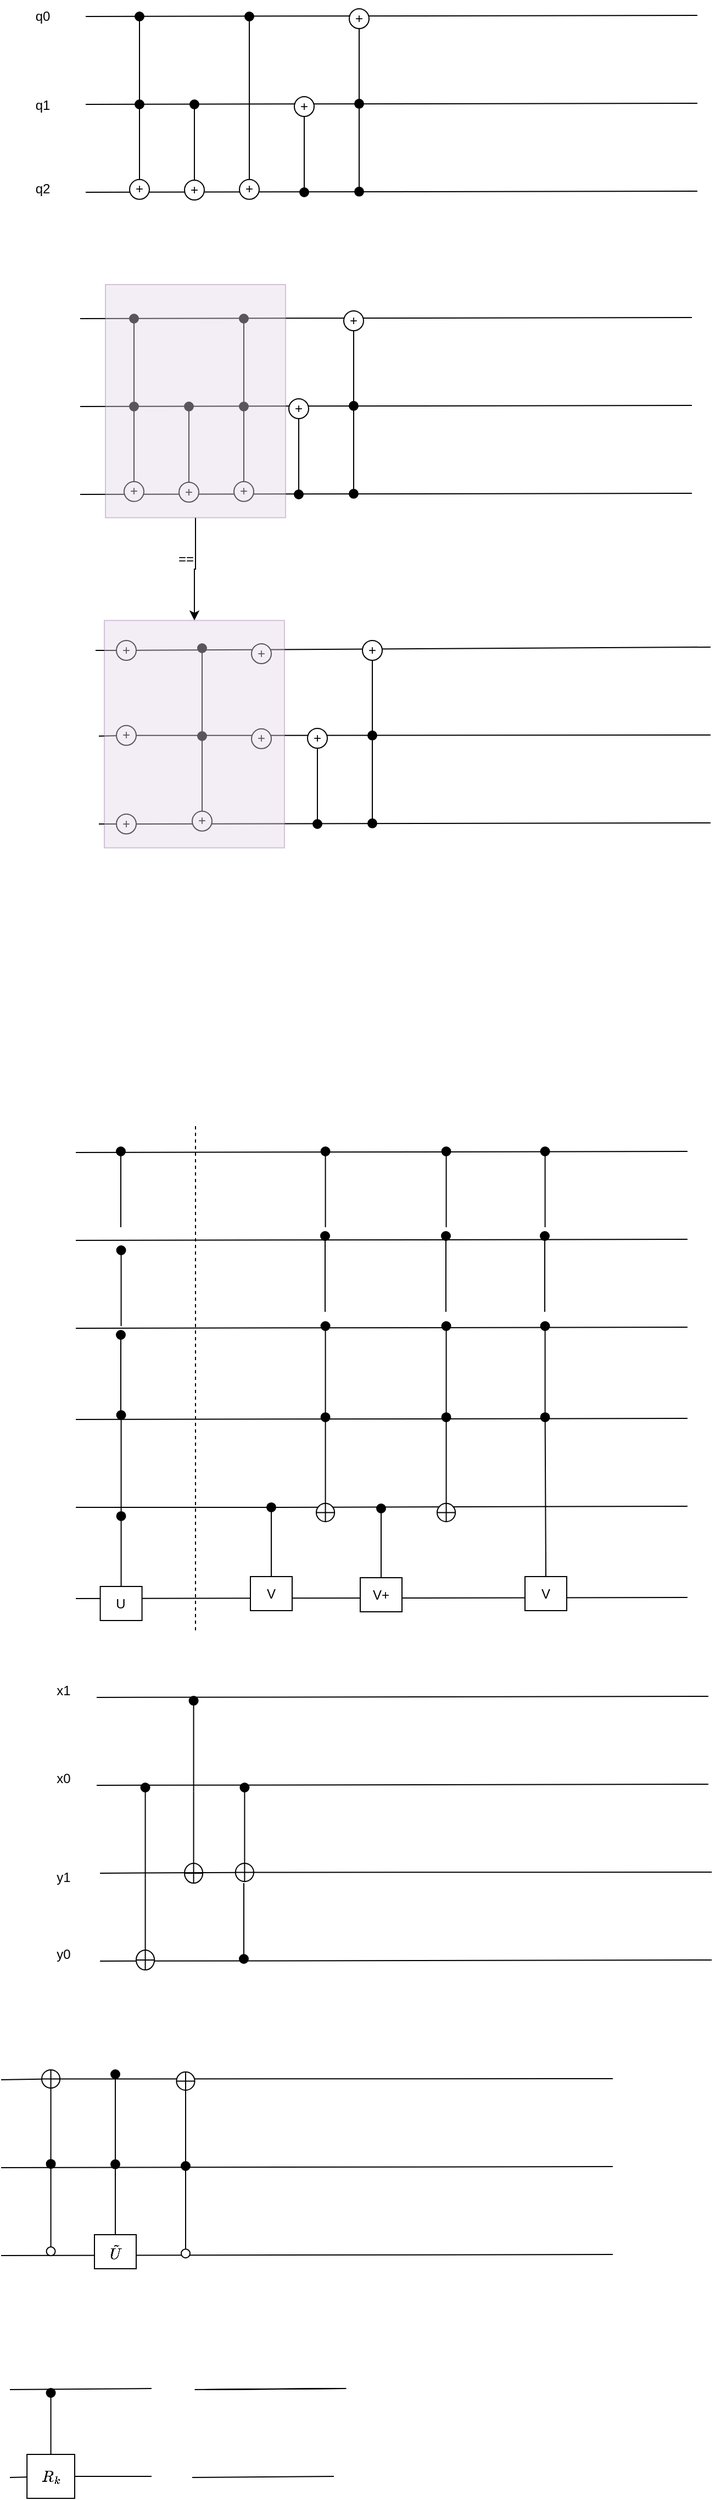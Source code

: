 <mxfile version="17.4.2" type="device"><diagram id="6FqtUKlL6g2Vhjp1yByD" name="第 1 页"><mxGraphModel dx="576" dy="385" grid="1" gridSize="10" guides="1" tooltips="1" connect="1" arrows="1" fold="1" page="1" pageScale="1" pageWidth="827" pageHeight="1169" math="1" shadow="0"><root><mxCell id="0"/><mxCell id="1" parent="0"/><mxCell id="pnsDn5-o9GuqSWikeTNd-413" value="" style="group;flipV=1;" vertex="1" connectable="0" parent="1"><mxGeometry x="64.29" y="2360" width="25.71" height="100" as="geometry"/></mxCell><mxCell id="pnsDn5-o9GuqSWikeTNd-414" value="" style="ellipse;whiteSpace=wrap;html=1;aspect=fixed;fillColor=#000000;flipV=0;" vertex="1" parent="pnsDn5-o9GuqSWikeTNd-413"><mxGeometry y="-2.803e-13" width="8" height="8" as="geometry"/></mxCell><mxCell id="pnsDn5-o9GuqSWikeTNd-415" style="edgeStyle=none;rounded=0;orthogonalLoop=1;jettySize=auto;html=1;entryX=0.5;entryY=0;entryDx=0;entryDy=0;endArrow=none;endFill=0;" edge="1" parent="pnsDn5-o9GuqSWikeTNd-413" target="pnsDn5-o9GuqSWikeTNd-414"><mxGeometry relative="1" as="geometry"><mxPoint x="4" y="90.0" as="sourcePoint"/></mxGeometry></mxCell><mxCell id="pnsDn5-o9GuqSWikeTNd-410" value="$$R_k$$" style="rounded=0;whiteSpace=wrap;html=1;" vertex="1" parent="pnsDn5-o9GuqSWikeTNd-413"><mxGeometry x="-17.71" y="60" width="43.42" height="40" as="geometry"/></mxCell><mxCell id="pnsDn5-o9GuqSWikeTNd-1" value="" style="endArrow=none;html=1;rounded=0;" edge="1" parent="1"><mxGeometry relative="1" as="geometry"><mxPoint x="100" y="201" as="sourcePoint"/><mxPoint x="656.965" y="200" as="targetPoint"/></mxGeometry></mxCell><mxCell id="pnsDn5-o9GuqSWikeTNd-2" value="" style="endArrow=none;html=1;rounded=0;" edge="1" parent="1"><mxGeometry relative="1" as="geometry"><mxPoint x="100" y="361" as="sourcePoint"/><mxPoint x="656.965" y="360" as="targetPoint"/></mxGeometry></mxCell><mxCell id="pnsDn5-o9GuqSWikeTNd-3" value="" style="endArrow=none;html=1;rounded=0;" edge="1" parent="1"><mxGeometry relative="1" as="geometry"><mxPoint x="100" y="281" as="sourcePoint"/><mxPoint x="656.965" y="280" as="targetPoint"/></mxGeometry></mxCell><mxCell id="pnsDn5-o9GuqSWikeTNd-16" value="" style="group;rounded=0;" vertex="1" connectable="0" parent="1"><mxGeometry x="190" y="277" width="18" height="91" as="geometry"/></mxCell><mxCell id="pnsDn5-o9GuqSWikeTNd-17" value="" style="ellipse;whiteSpace=wrap;html=1;aspect=fixed;fillColor=#000000;flipV=0;container=0;rounded=0;" vertex="1" parent="pnsDn5-o9GuqSWikeTNd-16"><mxGeometry x="5" width="8" height="8" as="geometry"/></mxCell><mxCell id="pnsDn5-o9GuqSWikeTNd-18" style="edgeStyle=none;rounded=0;orthogonalLoop=1;jettySize=auto;html=1;entryX=0.5;entryY=0;entryDx=0;entryDy=0;endArrow=none;endFill=0;" edge="1" parent="pnsDn5-o9GuqSWikeTNd-16" source="pnsDn5-o9GuqSWikeTNd-19" target="pnsDn5-o9GuqSWikeTNd-17"><mxGeometry relative="1" as="geometry"/></mxCell><mxCell id="pnsDn5-o9GuqSWikeTNd-19" value="+" style="ellipse;whiteSpace=wrap;html=1;aspect=fixed;flipV=0;container=0;rounded=0;" vertex="1" parent="pnsDn5-o9GuqSWikeTNd-16"><mxGeometry y="73" width="18" height="18" as="geometry"/></mxCell><mxCell id="pnsDn5-o9GuqSWikeTNd-28" value="" style="group;rounded=0;" vertex="1" connectable="0" parent="1"><mxGeometry x="290.0" y="274" width="18" height="91" as="geometry"/></mxCell><mxCell id="pnsDn5-o9GuqSWikeTNd-29" value="" style="ellipse;whiteSpace=wrap;html=1;aspect=fixed;fillColor=#000000;flipV=0;container=0;rounded=0;" vertex="1" parent="pnsDn5-o9GuqSWikeTNd-28"><mxGeometry x="5" y="83" width="8" height="8" as="geometry"/></mxCell><mxCell id="pnsDn5-o9GuqSWikeTNd-30" style="edgeStyle=none;rounded=0;orthogonalLoop=1;jettySize=auto;html=1;entryX=0.5;entryY=0;entryDx=0;entryDy=0;endArrow=none;endFill=0;" edge="1" parent="pnsDn5-o9GuqSWikeTNd-28" source="pnsDn5-o9GuqSWikeTNd-31" target="pnsDn5-o9GuqSWikeTNd-29"><mxGeometry relative="1" as="geometry"><Array as="points"><mxPoint x="9" y="52"/></Array></mxGeometry></mxCell><mxCell id="pnsDn5-o9GuqSWikeTNd-31" value="+" style="ellipse;whiteSpace=wrap;html=1;aspect=fixed;flipV=0;container=0;rounded=0;" vertex="1" parent="pnsDn5-o9GuqSWikeTNd-28"><mxGeometry width="18" height="18" as="geometry"/></mxCell><mxCell id="pnsDn5-o9GuqSWikeTNd-32" value="" style="group;rounded=0;" vertex="1" connectable="0" parent="1"><mxGeometry x="140" y="197" width="18" height="170.418" as="geometry"/></mxCell><mxCell id="pnsDn5-o9GuqSWikeTNd-7" value="" style="ellipse;whiteSpace=wrap;html=1;aspect=fixed;fillColor=#000000;flipV=0;container=0;rounded=0;" vertex="1" parent="pnsDn5-o9GuqSWikeTNd-32"><mxGeometry x="5" width="8" height="8" as="geometry"/></mxCell><mxCell id="pnsDn5-o9GuqSWikeTNd-8" style="edgeStyle=none;rounded=0;orthogonalLoop=1;jettySize=auto;html=1;entryX=0.5;entryY=0;entryDx=0;entryDy=0;endArrow=none;endFill=0;startArrow=none;" edge="1" parent="pnsDn5-o9GuqSWikeTNd-32" source="pnsDn5-o9GuqSWikeTNd-12" target="pnsDn5-o9GuqSWikeTNd-7"><mxGeometry relative="1" as="geometry"/></mxCell><mxCell id="pnsDn5-o9GuqSWikeTNd-9" value="+" style="ellipse;whiteSpace=wrap;html=1;aspect=fixed;flipV=0;container=0;rounded=0;" vertex="1" parent="pnsDn5-o9GuqSWikeTNd-32"><mxGeometry y="152.418" width="18" height="18" as="geometry"/></mxCell><mxCell id="pnsDn5-o9GuqSWikeTNd-12" value="" style="ellipse;whiteSpace=wrap;html=1;aspect=fixed;fillColor=#000000;flipV=0;container=0;rounded=0;" vertex="1" parent="pnsDn5-o9GuqSWikeTNd-32"><mxGeometry x="5" y="80" width="8" height="8" as="geometry"/></mxCell><mxCell id="pnsDn5-o9GuqSWikeTNd-13" value="" style="edgeStyle=none;rounded=0;orthogonalLoop=1;jettySize=auto;html=1;entryX=0.5;entryY=0;entryDx=0;entryDy=0;endArrow=none;endFill=0;" edge="1" parent="pnsDn5-o9GuqSWikeTNd-32" source="pnsDn5-o9GuqSWikeTNd-9" target="pnsDn5-o9GuqSWikeTNd-12"><mxGeometry relative="1" as="geometry"><mxPoint x="9" y="152.418" as="sourcePoint"/><mxPoint x="9" as="targetPoint"/></mxGeometry></mxCell><mxCell id="pnsDn5-o9GuqSWikeTNd-33" value="" style="group;flipV=1;rounded=0;" vertex="1" connectable="0" parent="1"><mxGeometry x="340" y="194" width="18" height="170.418" as="geometry"/></mxCell><mxCell id="pnsDn5-o9GuqSWikeTNd-34" value="" style="ellipse;whiteSpace=wrap;html=1;aspect=fixed;fillColor=#000000;flipV=0;container=0;rounded=0;" vertex="1" parent="pnsDn5-o9GuqSWikeTNd-33"><mxGeometry x="5" y="162.418" width="8" height="8" as="geometry"/></mxCell><mxCell id="pnsDn5-o9GuqSWikeTNd-35" style="edgeStyle=none;rounded=0;orthogonalLoop=1;jettySize=auto;html=1;entryX=0.5;entryY=0;entryDx=0;entryDy=0;endArrow=none;endFill=0;startArrow=none;" edge="1" parent="pnsDn5-o9GuqSWikeTNd-33" source="pnsDn5-o9GuqSWikeTNd-37" target="pnsDn5-o9GuqSWikeTNd-34"><mxGeometry relative="1" as="geometry"/></mxCell><mxCell id="pnsDn5-o9GuqSWikeTNd-36" value="+" style="ellipse;whiteSpace=wrap;html=1;aspect=fixed;flipV=0;container=0;rounded=0;" vertex="1" parent="pnsDn5-o9GuqSWikeTNd-33"><mxGeometry y="5.684e-14" width="18" height="18" as="geometry"/></mxCell><mxCell id="pnsDn5-o9GuqSWikeTNd-37" value="" style="ellipse;whiteSpace=wrap;html=1;aspect=fixed;fillColor=#000000;flipV=0;container=0;rounded=0;" vertex="1" parent="pnsDn5-o9GuqSWikeTNd-33"><mxGeometry x="5" y="82.418" width="8" height="8" as="geometry"/></mxCell><mxCell id="pnsDn5-o9GuqSWikeTNd-38" value="" style="edgeStyle=none;rounded=0;orthogonalLoop=1;jettySize=auto;html=1;entryX=0.5;entryY=0;entryDx=0;entryDy=0;endArrow=none;endFill=0;" edge="1" parent="pnsDn5-o9GuqSWikeTNd-33" source="pnsDn5-o9GuqSWikeTNd-36" target="pnsDn5-o9GuqSWikeTNd-37"><mxGeometry relative="1" as="geometry"><mxPoint x="9" y="18" as="sourcePoint"/><mxPoint x="9" y="170.418" as="targetPoint"/></mxGeometry></mxCell><mxCell id="pnsDn5-o9GuqSWikeTNd-69" value="" style="endArrow=none;html=1;rounded=0;" edge="1" parent="1"><mxGeometry relative="1" as="geometry"><mxPoint x="95" y="476" as="sourcePoint"/><mxPoint x="651.965" y="475" as="targetPoint"/></mxGeometry></mxCell><mxCell id="pnsDn5-o9GuqSWikeTNd-70" value="" style="endArrow=none;html=1;rounded=0;" edge="1" parent="1"><mxGeometry relative="1" as="geometry"><mxPoint x="95" y="636" as="sourcePoint"/><mxPoint x="651.965" y="635" as="targetPoint"/></mxGeometry></mxCell><mxCell id="pnsDn5-o9GuqSWikeTNd-71" value="" style="endArrow=none;html=1;rounded=0;" edge="1" parent="1"><mxGeometry relative="1" as="geometry"><mxPoint x="95" y="556" as="sourcePoint"/><mxPoint x="651.965" y="555" as="targetPoint"/></mxGeometry></mxCell><mxCell id="pnsDn5-o9GuqSWikeTNd-72" value="" style="group;rounded=0;" vertex="1" connectable="0" parent="1"><mxGeometry x="185" y="552" width="18" height="91" as="geometry"/></mxCell><mxCell id="pnsDn5-o9GuqSWikeTNd-73" value="" style="ellipse;whiteSpace=wrap;html=1;aspect=fixed;fillColor=#000000;flipV=0;container=0;rounded=0;" vertex="1" parent="pnsDn5-o9GuqSWikeTNd-72"><mxGeometry x="5" width="8" height="8" as="geometry"/></mxCell><mxCell id="pnsDn5-o9GuqSWikeTNd-74" style="edgeStyle=none;rounded=0;orthogonalLoop=1;jettySize=auto;html=1;entryX=0.5;entryY=0;entryDx=0;entryDy=0;endArrow=none;endFill=0;" edge="1" parent="pnsDn5-o9GuqSWikeTNd-72" source="pnsDn5-o9GuqSWikeTNd-75" target="pnsDn5-o9GuqSWikeTNd-73"><mxGeometry relative="1" as="geometry"/></mxCell><mxCell id="pnsDn5-o9GuqSWikeTNd-75" value="+" style="ellipse;whiteSpace=wrap;html=1;aspect=fixed;flipV=0;container=0;rounded=0;" vertex="1" parent="pnsDn5-o9GuqSWikeTNd-72"><mxGeometry y="73" width="18" height="18" as="geometry"/></mxCell><mxCell id="pnsDn5-o9GuqSWikeTNd-76" value="" style="group;rounded=0;" vertex="1" connectable="0" parent="1"><mxGeometry x="235" y="472" width="42" height="206" as="geometry"/></mxCell><mxCell id="pnsDn5-o9GuqSWikeTNd-77" value="" style="ellipse;whiteSpace=wrap;html=1;aspect=fixed;fillColor=#000000;flipV=0;container=0;rounded=0;" vertex="1" parent="pnsDn5-o9GuqSWikeTNd-76"><mxGeometry x="5" width="8" height="8" as="geometry"/></mxCell><mxCell id="pnsDn5-o9GuqSWikeTNd-78" style="edgeStyle=none;rounded=0;orthogonalLoop=1;jettySize=auto;html=1;entryX=0.5;entryY=0;entryDx=0;entryDy=0;endArrow=none;endFill=0;startArrow=none;" edge="1" parent="pnsDn5-o9GuqSWikeTNd-76" source="pnsDn5-o9GuqSWikeTNd-80" target="pnsDn5-o9GuqSWikeTNd-77"><mxGeometry relative="1" as="geometry"/></mxCell><mxCell id="pnsDn5-o9GuqSWikeTNd-79" value="+" style="ellipse;whiteSpace=wrap;html=1;aspect=fixed;flipV=0;container=0;rounded=0;" vertex="1" parent="pnsDn5-o9GuqSWikeTNd-76"><mxGeometry y="152.418" width="18" height="18" as="geometry"/></mxCell><mxCell id="pnsDn5-o9GuqSWikeTNd-80" value="" style="ellipse;whiteSpace=wrap;html=1;aspect=fixed;fillColor=#000000;flipV=0;container=0;rounded=0;" vertex="1" parent="pnsDn5-o9GuqSWikeTNd-76"><mxGeometry x="5" y="80" width="8" height="8" as="geometry"/></mxCell><mxCell id="pnsDn5-o9GuqSWikeTNd-81" value="" style="edgeStyle=none;rounded=0;orthogonalLoop=1;jettySize=auto;html=1;entryX=0.5;entryY=0;entryDx=0;entryDy=0;endArrow=none;endFill=0;" edge="1" parent="pnsDn5-o9GuqSWikeTNd-76" source="pnsDn5-o9GuqSWikeTNd-79" target="pnsDn5-o9GuqSWikeTNd-80"><mxGeometry relative="1" as="geometry"><mxPoint x="9" y="152.418" as="sourcePoint"/><mxPoint x="9" as="targetPoint"/></mxGeometry></mxCell><mxCell id="pnsDn5-o9GuqSWikeTNd-82" value="" style="group;rounded=0;" vertex="1" connectable="0" parent="1"><mxGeometry x="285.0" y="549" width="18" height="91" as="geometry"/></mxCell><mxCell id="pnsDn5-o9GuqSWikeTNd-83" value="" style="ellipse;whiteSpace=wrap;html=1;aspect=fixed;fillColor=#000000;flipV=0;container=0;rounded=0;" vertex="1" parent="pnsDn5-o9GuqSWikeTNd-82"><mxGeometry x="5" y="83" width="8" height="8" as="geometry"/></mxCell><mxCell id="pnsDn5-o9GuqSWikeTNd-84" style="edgeStyle=none;rounded=0;orthogonalLoop=1;jettySize=auto;html=1;entryX=0.5;entryY=0;entryDx=0;entryDy=0;endArrow=none;endFill=0;" edge="1" parent="pnsDn5-o9GuqSWikeTNd-82" source="pnsDn5-o9GuqSWikeTNd-85" target="pnsDn5-o9GuqSWikeTNd-83"><mxGeometry relative="1" as="geometry"><Array as="points"><mxPoint x="9" y="52"/></Array></mxGeometry></mxCell><mxCell id="pnsDn5-o9GuqSWikeTNd-85" value="+" style="ellipse;whiteSpace=wrap;html=1;aspect=fixed;flipV=0;container=0;rounded=0;" vertex="1" parent="pnsDn5-o9GuqSWikeTNd-82"><mxGeometry width="18" height="18" as="geometry"/></mxCell><mxCell id="pnsDn5-o9GuqSWikeTNd-86" value="" style="group;rounded=0;" vertex="1" connectable="0" parent="1"><mxGeometry x="135" y="472" width="18" height="170.418" as="geometry"/></mxCell><mxCell id="pnsDn5-o9GuqSWikeTNd-89" value="+" style="ellipse;whiteSpace=wrap;html=1;aspect=fixed;flipV=0;container=0;rounded=0;" vertex="1" parent="pnsDn5-o9GuqSWikeTNd-86"><mxGeometry y="152.418" width="18" height="18" as="geometry"/></mxCell><mxCell id="pnsDn5-o9GuqSWikeTNd-87" value="" style="ellipse;whiteSpace=wrap;html=1;aspect=fixed;fillColor=#000000;flipV=0;container=0;rounded=0;" vertex="1" parent="pnsDn5-o9GuqSWikeTNd-86"><mxGeometry x="5" width="8" height="8" as="geometry"/></mxCell><mxCell id="pnsDn5-o9GuqSWikeTNd-88" style="edgeStyle=none;rounded=0;orthogonalLoop=1;jettySize=auto;html=1;entryX=0.5;entryY=0;entryDx=0;entryDy=0;endArrow=none;endFill=0;startArrow=none;" edge="1" parent="pnsDn5-o9GuqSWikeTNd-86" source="pnsDn5-o9GuqSWikeTNd-90" target="pnsDn5-o9GuqSWikeTNd-87"><mxGeometry relative="1" as="geometry"/></mxCell><mxCell id="pnsDn5-o9GuqSWikeTNd-90" value="" style="ellipse;whiteSpace=wrap;html=1;aspect=fixed;fillColor=#000000;flipV=0;container=0;rounded=0;" vertex="1" parent="pnsDn5-o9GuqSWikeTNd-86"><mxGeometry x="5" y="80" width="8" height="8" as="geometry"/></mxCell><mxCell id="pnsDn5-o9GuqSWikeTNd-91" value="" style="edgeStyle=none;rounded=0;orthogonalLoop=1;jettySize=auto;html=1;entryX=0.5;entryY=0;entryDx=0;entryDy=0;endArrow=none;endFill=0;" edge="1" parent="pnsDn5-o9GuqSWikeTNd-86" source="pnsDn5-o9GuqSWikeTNd-89" target="pnsDn5-o9GuqSWikeTNd-90"><mxGeometry relative="1" as="geometry"><mxPoint x="9" y="152.418" as="sourcePoint"/><mxPoint x="9" as="targetPoint"/></mxGeometry></mxCell><mxCell id="pnsDn5-o9GuqSWikeTNd-92" value="" style="group;flipV=1;rounded=0;" vertex="1" connectable="0" parent="1"><mxGeometry x="335" y="469" width="18" height="170.418" as="geometry"/></mxCell><mxCell id="pnsDn5-o9GuqSWikeTNd-93" value="" style="ellipse;whiteSpace=wrap;html=1;aspect=fixed;fillColor=#000000;flipV=0;container=0;rounded=0;" vertex="1" parent="pnsDn5-o9GuqSWikeTNd-92"><mxGeometry x="5" y="162.418" width="8" height="8" as="geometry"/></mxCell><mxCell id="pnsDn5-o9GuqSWikeTNd-94" style="edgeStyle=none;rounded=0;orthogonalLoop=1;jettySize=auto;html=1;entryX=0.5;entryY=0;entryDx=0;entryDy=0;endArrow=none;endFill=0;startArrow=none;" edge="1" parent="pnsDn5-o9GuqSWikeTNd-92" source="pnsDn5-o9GuqSWikeTNd-96" target="pnsDn5-o9GuqSWikeTNd-93"><mxGeometry relative="1" as="geometry"/></mxCell><mxCell id="pnsDn5-o9GuqSWikeTNd-95" value="+" style="ellipse;whiteSpace=wrap;html=1;aspect=fixed;flipV=0;container=0;rounded=0;" vertex="1" parent="pnsDn5-o9GuqSWikeTNd-92"><mxGeometry y="5.684e-14" width="18" height="18" as="geometry"/></mxCell><mxCell id="pnsDn5-o9GuqSWikeTNd-96" value="" style="ellipse;whiteSpace=wrap;html=1;aspect=fixed;fillColor=#000000;flipV=0;container=0;rounded=0;" vertex="1" parent="pnsDn5-o9GuqSWikeTNd-92"><mxGeometry x="5" y="82.418" width="8" height="8" as="geometry"/></mxCell><mxCell id="pnsDn5-o9GuqSWikeTNd-97" value="" style="edgeStyle=none;rounded=0;orthogonalLoop=1;jettySize=auto;html=1;entryX=0.5;entryY=0;entryDx=0;entryDy=0;endArrow=none;endFill=0;" edge="1" parent="pnsDn5-o9GuqSWikeTNd-92" source="pnsDn5-o9GuqSWikeTNd-95" target="pnsDn5-o9GuqSWikeTNd-96"><mxGeometry relative="1" as="geometry"><mxPoint x="9" y="18" as="sourcePoint"/><mxPoint x="9" y="170.418" as="targetPoint"/></mxGeometry></mxCell><mxCell id="pnsDn5-o9GuqSWikeTNd-204" value="" style="edgeStyle=orthogonalEdgeStyle;rounded=0;orthogonalLoop=1;jettySize=auto;html=1;" edge="1" parent="1" source="pnsDn5-o9GuqSWikeTNd-99" target="pnsDn5-o9GuqSWikeTNd-202"><mxGeometry relative="1" as="geometry"/></mxCell><mxCell id="pnsDn5-o9GuqSWikeTNd-99" value="" style="rounded=0;whiteSpace=wrap;html=1;fillColor=#e1d5e7;strokeColor=#9673a6;opacity=40;" vertex="1" parent="1"><mxGeometry x="118" y="445" width="164" height="212.21" as="geometry"/></mxCell><mxCell id="pnsDn5-o9GuqSWikeTNd-158" value="" style="endArrow=none;html=1;rounded=0;startArrow=none;" edge="1" parent="1" source="pnsDn5-o9GuqSWikeTNd-187"><mxGeometry relative="1" as="geometry"><mxPoint x="112" y="776" as="sourcePoint"/><mxPoint x="668.965" y="775" as="targetPoint"/></mxGeometry></mxCell><mxCell id="pnsDn5-o9GuqSWikeTNd-159" value="" style="endArrow=none;html=1;rounded=0;startArrow=none;" edge="1" parent="1" source="pnsDn5-o9GuqSWikeTNd-192"><mxGeometry relative="1" as="geometry"><mxPoint x="112" y="936" as="sourcePoint"/><mxPoint x="668.965" y="935" as="targetPoint"/></mxGeometry></mxCell><mxCell id="pnsDn5-o9GuqSWikeTNd-160" value="" style="endArrow=none;html=1;rounded=0;startArrow=none;" edge="1" parent="1" source="pnsDn5-o9GuqSWikeTNd-189"><mxGeometry relative="1" as="geometry"><mxPoint x="112" y="856" as="sourcePoint"/><mxPoint x="668.965" y="855" as="targetPoint"/></mxGeometry></mxCell><mxCell id="pnsDn5-o9GuqSWikeTNd-170" value="" style="group;rounded=0;" vertex="1" connectable="0" parent="1"><mxGeometry x="302.0" y="849" width="18" height="91" as="geometry"/></mxCell><mxCell id="pnsDn5-o9GuqSWikeTNd-171" value="" style="ellipse;whiteSpace=wrap;html=1;aspect=fixed;fillColor=#000000;flipV=0;container=0;rounded=0;" vertex="1" parent="pnsDn5-o9GuqSWikeTNd-170"><mxGeometry x="5" y="83" width="8" height="8" as="geometry"/></mxCell><mxCell id="pnsDn5-o9GuqSWikeTNd-172" style="edgeStyle=none;rounded=0;orthogonalLoop=1;jettySize=auto;html=1;entryX=0.5;entryY=0;entryDx=0;entryDy=0;endArrow=none;endFill=0;" edge="1" parent="pnsDn5-o9GuqSWikeTNd-170" source="pnsDn5-o9GuqSWikeTNd-173" target="pnsDn5-o9GuqSWikeTNd-171"><mxGeometry relative="1" as="geometry"><Array as="points"><mxPoint x="9" y="52"/></Array></mxGeometry></mxCell><mxCell id="pnsDn5-o9GuqSWikeTNd-173" value="+" style="ellipse;whiteSpace=wrap;html=1;aspect=fixed;flipV=0;container=0;rounded=0;" vertex="1" parent="pnsDn5-o9GuqSWikeTNd-170"><mxGeometry width="18" height="18" as="geometry"/></mxCell><mxCell id="pnsDn5-o9GuqSWikeTNd-180" value="" style="group;flipV=1;rounded=0;" vertex="1" connectable="0" parent="1"><mxGeometry x="352" y="769" width="18" height="170.418" as="geometry"/></mxCell><mxCell id="pnsDn5-o9GuqSWikeTNd-181" value="" style="ellipse;whiteSpace=wrap;html=1;aspect=fixed;fillColor=#000000;flipV=0;container=0;rounded=0;" vertex="1" parent="pnsDn5-o9GuqSWikeTNd-180"><mxGeometry x="5" y="162.418" width="8" height="8" as="geometry"/></mxCell><mxCell id="pnsDn5-o9GuqSWikeTNd-182" style="edgeStyle=none;rounded=0;orthogonalLoop=1;jettySize=auto;html=1;entryX=0.5;entryY=0;entryDx=0;entryDy=0;endArrow=none;endFill=0;startArrow=none;" edge="1" parent="pnsDn5-o9GuqSWikeTNd-180" source="pnsDn5-o9GuqSWikeTNd-184" target="pnsDn5-o9GuqSWikeTNd-181"><mxGeometry relative="1" as="geometry"/></mxCell><mxCell id="pnsDn5-o9GuqSWikeTNd-183" value="+" style="ellipse;whiteSpace=wrap;html=1;aspect=fixed;flipV=0;container=0;rounded=0;" vertex="1" parent="pnsDn5-o9GuqSWikeTNd-180"><mxGeometry y="5.684e-14" width="18" height="18" as="geometry"/></mxCell><mxCell id="pnsDn5-o9GuqSWikeTNd-184" value="" style="ellipse;whiteSpace=wrap;html=1;aspect=fixed;fillColor=#000000;flipV=0;container=0;rounded=0;" vertex="1" parent="pnsDn5-o9GuqSWikeTNd-180"><mxGeometry x="5" y="82.418" width="8" height="8" as="geometry"/></mxCell><mxCell id="pnsDn5-o9GuqSWikeTNd-185" value="" style="edgeStyle=none;rounded=0;orthogonalLoop=1;jettySize=auto;html=1;entryX=0.5;entryY=0;entryDx=0;entryDy=0;endArrow=none;endFill=0;" edge="1" parent="pnsDn5-o9GuqSWikeTNd-180" source="pnsDn5-o9GuqSWikeTNd-183" target="pnsDn5-o9GuqSWikeTNd-184"><mxGeometry relative="1" as="geometry"><mxPoint x="9" y="18" as="sourcePoint"/><mxPoint x="9" y="170.418" as="targetPoint"/></mxGeometry></mxCell><mxCell id="pnsDn5-o9GuqSWikeTNd-187" value="+" style="ellipse;whiteSpace=wrap;html=1;aspect=fixed;flipV=0;container=0;rounded=0;" vertex="1" parent="1"><mxGeometry x="128" y="769" width="18" height="18" as="geometry"/></mxCell><mxCell id="pnsDn5-o9GuqSWikeTNd-188" value="" style="endArrow=none;html=1;rounded=0;" edge="1" parent="1" target="pnsDn5-o9GuqSWikeTNd-187"><mxGeometry relative="1" as="geometry"><mxPoint x="109" y="778" as="sourcePoint"/><mxPoint x="668.965" y="775" as="targetPoint"/></mxGeometry></mxCell><mxCell id="pnsDn5-o9GuqSWikeTNd-189" value="+" style="ellipse;whiteSpace=wrap;html=1;aspect=fixed;flipV=0;container=0;rounded=0;" vertex="1" parent="1"><mxGeometry x="128" y="846.42" width="18" height="18" as="geometry"/></mxCell><mxCell id="pnsDn5-o9GuqSWikeTNd-190" value="" style="endArrow=none;html=1;rounded=0;" edge="1" parent="1" target="pnsDn5-o9GuqSWikeTNd-189"><mxGeometry relative="1" as="geometry"><mxPoint x="112" y="856" as="sourcePoint"/><mxPoint x="668.965" y="855" as="targetPoint"/></mxGeometry></mxCell><mxCell id="pnsDn5-o9GuqSWikeTNd-192" value="+" style="ellipse;whiteSpace=wrap;html=1;aspect=fixed;flipV=0;container=0;rounded=0;" vertex="1" parent="1"><mxGeometry x="128" y="927" width="18" height="18" as="geometry"/></mxCell><mxCell id="pnsDn5-o9GuqSWikeTNd-193" value="" style="endArrow=none;html=1;rounded=0;" edge="1" parent="1" target="pnsDn5-o9GuqSWikeTNd-192"><mxGeometry relative="1" as="geometry"><mxPoint x="112" y="936" as="sourcePoint"/><mxPoint x="668.965" y="935" as="targetPoint"/></mxGeometry></mxCell><mxCell id="pnsDn5-o9GuqSWikeTNd-194" value="" style="group;rounded=0;" vertex="1" connectable="0" parent="1"><mxGeometry x="197" y="772" width="18" height="170.418" as="geometry"/></mxCell><mxCell id="pnsDn5-o9GuqSWikeTNd-195" value="" style="ellipse;whiteSpace=wrap;html=1;aspect=fixed;fillColor=#000000;flipV=0;container=0;rounded=0;" vertex="1" parent="pnsDn5-o9GuqSWikeTNd-194"><mxGeometry x="5" width="8" height="8" as="geometry"/></mxCell><mxCell id="pnsDn5-o9GuqSWikeTNd-196" style="edgeStyle=none;rounded=0;orthogonalLoop=1;jettySize=auto;html=1;entryX=0.5;entryY=0;entryDx=0;entryDy=0;endArrow=none;endFill=0;startArrow=none;" edge="1" parent="pnsDn5-o9GuqSWikeTNd-194" source="pnsDn5-o9GuqSWikeTNd-198" target="pnsDn5-o9GuqSWikeTNd-195"><mxGeometry relative="1" as="geometry"/></mxCell><mxCell id="pnsDn5-o9GuqSWikeTNd-197" value="+" style="ellipse;whiteSpace=wrap;html=1;aspect=fixed;flipV=0;container=0;rounded=0;" vertex="1" parent="pnsDn5-o9GuqSWikeTNd-194"><mxGeometry y="152.418" width="18" height="18" as="geometry"/></mxCell><mxCell id="pnsDn5-o9GuqSWikeTNd-198" value="" style="ellipse;whiteSpace=wrap;html=1;aspect=fixed;fillColor=#000000;flipV=0;container=0;rounded=0;" vertex="1" parent="pnsDn5-o9GuqSWikeTNd-194"><mxGeometry x="5" y="80" width="8" height="8" as="geometry"/></mxCell><mxCell id="pnsDn5-o9GuqSWikeTNd-199" value="" style="edgeStyle=none;rounded=0;orthogonalLoop=1;jettySize=auto;html=1;entryX=0.5;entryY=0;entryDx=0;entryDy=0;endArrow=none;endFill=0;" edge="1" parent="pnsDn5-o9GuqSWikeTNd-194" source="pnsDn5-o9GuqSWikeTNd-197" target="pnsDn5-o9GuqSWikeTNd-198"><mxGeometry relative="1" as="geometry"><mxPoint x="9" y="152.418" as="sourcePoint"/><mxPoint x="9" as="targetPoint"/></mxGeometry></mxCell><mxCell id="pnsDn5-o9GuqSWikeTNd-200" value="+" style="ellipse;whiteSpace=wrap;html=1;aspect=fixed;flipV=0;container=0;rounded=0;" vertex="1" parent="1"><mxGeometry x="251" y="772" width="18" height="18" as="geometry"/></mxCell><mxCell id="pnsDn5-o9GuqSWikeTNd-201" value="+" style="ellipse;whiteSpace=wrap;html=1;aspect=fixed;flipV=0;container=0;rounded=0;" vertex="1" parent="1"><mxGeometry x="251" y="849.42" width="18" height="18" as="geometry"/></mxCell><mxCell id="pnsDn5-o9GuqSWikeTNd-202" value="" style="rounded=0;whiteSpace=wrap;html=1;fillColor=#e1d5e7;strokeColor=#9673a6;opacity=40;" vertex="1" parent="1"><mxGeometry x="117" y="750.71" width="164" height="207" as="geometry"/></mxCell><mxCell id="pnsDn5-o9GuqSWikeTNd-205" value="==" style="text;html=1;align=center;verticalAlign=middle;resizable=0;points=[];autosize=1;strokeColor=none;fillColor=none;rounded=0;" vertex="1" parent="1"><mxGeometry x="179" y="686" width="24" height="18" as="geometry"/></mxCell><mxCell id="pnsDn5-o9GuqSWikeTNd-23" value="" style="ellipse;whiteSpace=wrap;html=1;aspect=fixed;fillColor=#000000;flipV=0;container=0;rounded=0;" vertex="1" parent="1"><mxGeometry x="245" y="197" width="8" height="8" as="geometry"/></mxCell><mxCell id="pnsDn5-o9GuqSWikeTNd-24" style="edgeStyle=none;rounded=0;orthogonalLoop=1;jettySize=auto;html=1;entryX=0.5;entryY=0;entryDx=0;entryDy=0;endArrow=none;endFill=0;startArrow=none;" edge="1" parent="1" target="pnsDn5-o9GuqSWikeTNd-23"><mxGeometry relative="1" as="geometry"><mxPoint x="249" y="277" as="sourcePoint"/></mxGeometry></mxCell><mxCell id="pnsDn5-o9GuqSWikeTNd-25" value="+" style="ellipse;whiteSpace=wrap;html=1;aspect=fixed;flipV=0;container=0;rounded=0;" vertex="1" parent="1"><mxGeometry x="240" y="349.418" width="18" height="18" as="geometry"/></mxCell><mxCell id="pnsDn5-o9GuqSWikeTNd-27" value="" style="edgeStyle=none;rounded=0;orthogonalLoop=1;jettySize=auto;html=1;entryX=0.5;entryY=0;entryDx=0;entryDy=0;endArrow=none;endFill=0;" edge="1" parent="1" source="pnsDn5-o9GuqSWikeTNd-25"><mxGeometry relative="1" as="geometry"><mxPoint x="249" y="349.418" as="sourcePoint"/><mxPoint x="249" y="277" as="targetPoint"/></mxGeometry></mxCell><mxCell id="pnsDn5-o9GuqSWikeTNd-208" value="q0" style="text;html=1;strokeColor=none;fillColor=none;align=center;verticalAlign=middle;whiteSpace=wrap;rounded=0;opacity=40;" vertex="1" parent="1"><mxGeometry x="31" y="186" width="60" height="30" as="geometry"/></mxCell><mxCell id="pnsDn5-o9GuqSWikeTNd-209" value="q1" style="text;html=1;strokeColor=none;fillColor=none;align=center;verticalAlign=middle;whiteSpace=wrap;rounded=0;opacity=40;" vertex="1" parent="1"><mxGeometry x="31" y="267.21" width="60" height="30" as="geometry"/></mxCell><mxCell id="pnsDn5-o9GuqSWikeTNd-210" value="q2" style="text;html=1;strokeColor=none;fillColor=none;align=center;verticalAlign=middle;whiteSpace=wrap;rounded=0;opacity=40;" vertex="1" parent="1"><mxGeometry x="31" y="343.42" width="60" height="30" as="geometry"/></mxCell><mxCell id="pnsDn5-o9GuqSWikeTNd-229" value="" style="endArrow=none;html=1;rounded=0;" edge="1" parent="1"><mxGeometry relative="1" as="geometry"><mxPoint x="91" y="1235" as="sourcePoint"/><mxPoint x="647.965" y="1234" as="targetPoint"/></mxGeometry></mxCell><mxCell id="pnsDn5-o9GuqSWikeTNd-230" value="" style="endArrow=none;html=1;rounded=0;" edge="1" parent="1"><mxGeometry relative="1" as="geometry"><mxPoint x="91" y="1395" as="sourcePoint"/><mxPoint x="647.965" y="1394" as="targetPoint"/></mxGeometry></mxCell><mxCell id="pnsDn5-o9GuqSWikeTNd-231" value="" style="endArrow=none;html=1;rounded=0;" edge="1" parent="1"><mxGeometry relative="1" as="geometry"><mxPoint x="91" y="1315" as="sourcePoint"/><mxPoint x="647.965" y="1314" as="targetPoint"/></mxGeometry></mxCell><mxCell id="pnsDn5-o9GuqSWikeTNd-238" value="" style="endArrow=none;html=1;rounded=0;startArrow=none;" edge="1" parent="1" source="pnsDn5-o9GuqSWikeTNd-294"><mxGeometry relative="1" as="geometry"><mxPoint x="91" y="1558" as="sourcePoint"/><mxPoint x="647.965" y="1557" as="targetPoint"/></mxGeometry></mxCell><mxCell id="pnsDn5-o9GuqSWikeTNd-239" value="" style="endArrow=none;html=1;rounded=0;" edge="1" parent="1"><mxGeometry relative="1" as="geometry"><mxPoint x="91" y="1478" as="sourcePoint"/><mxPoint x="647.965" y="1477" as="targetPoint"/></mxGeometry></mxCell><mxCell id="pnsDn5-o9GuqSWikeTNd-240" value="" style="endArrow=none;html=1;rounded=0;" edge="1" parent="1"><mxGeometry relative="1" as="geometry"><mxPoint x="91" y="1641" as="sourcePoint"/><mxPoint x="647.965" y="1640" as="targetPoint"/></mxGeometry></mxCell><mxCell id="pnsDn5-o9GuqSWikeTNd-249" value="" style="group;rounded=0;" vertex="1" connectable="0" parent="1"><mxGeometry x="124" y="1470" width="27.29" height="191" as="geometry"/></mxCell><mxCell id="pnsDn5-o9GuqSWikeTNd-242" value="" style="ellipse;whiteSpace=wrap;html=1;aspect=fixed;fillColor=#000000;flipV=0;container=0;rounded=0;" vertex="1" parent="pnsDn5-o9GuqSWikeTNd-249"><mxGeometry x="4.29" width="8.0" height="8.0" as="geometry"/></mxCell><mxCell id="pnsDn5-o9GuqSWikeTNd-243" style="edgeStyle=none;rounded=0;orthogonalLoop=1;jettySize=auto;html=1;entryX=0.5;entryY=0;entryDx=0;entryDy=0;endArrow=none;endFill=0;startArrow=none;" edge="1" parent="pnsDn5-o9GuqSWikeTNd-249" source="pnsDn5-o9GuqSWikeTNd-245" target="pnsDn5-o9GuqSWikeTNd-242"><mxGeometry relative="1" as="geometry"/></mxCell><mxCell id="pnsDn5-o9GuqSWikeTNd-245" value="" style="ellipse;whiteSpace=wrap;html=1;aspect=fixed;fillColor=#000000;flipV=0;container=0;rounded=0;" vertex="1" parent="pnsDn5-o9GuqSWikeTNd-249"><mxGeometry x="4.29" y="91.966" width="8.0" height="8.0" as="geometry"/></mxCell><mxCell id="pnsDn5-o9GuqSWikeTNd-246" value="" style="edgeStyle=none;rounded=0;orthogonalLoop=1;jettySize=auto;html=1;entryX=0.5;entryY=0;entryDx=0;entryDy=0;endArrow=none;endFill=0;" edge="1" parent="pnsDn5-o9GuqSWikeTNd-249" target="pnsDn5-o9GuqSWikeTNd-245"><mxGeometry relative="1" as="geometry"><mxPoint x="8.29" y="175.215" as="sourcePoint"/><mxPoint x="8.29" as="targetPoint"/></mxGeometry></mxCell><mxCell id="pnsDn5-o9GuqSWikeTNd-268" value="U" style="rounded=0;whiteSpace=wrap;html=1;" vertex="1" parent="pnsDn5-o9GuqSWikeTNd-249"><mxGeometry x="-10.71" y="160" width="38" height="31" as="geometry"/></mxCell><mxCell id="pnsDn5-o9GuqSWikeTNd-250" value="" style="group;flipV=1;rounded=0;" vertex="1" connectable="0" parent="1"><mxGeometry x="128" y="1397" width="8" height="73.0" as="geometry"/></mxCell><mxCell id="pnsDn5-o9GuqSWikeTNd-251" value="" style="ellipse;whiteSpace=wrap;html=1;aspect=fixed;fillColor=#000000;flipV=0;rounded=0;" vertex="1" parent="pnsDn5-o9GuqSWikeTNd-250"><mxGeometry y="-2.274e-13" width="8" height="8" as="geometry"/></mxCell><mxCell id="pnsDn5-o9GuqSWikeTNd-252" style="edgeStyle=none;rounded=0;orthogonalLoop=1;jettySize=auto;html=1;entryX=0.5;entryY=0;entryDx=0;entryDy=0;endArrow=none;endFill=0;" edge="1" parent="pnsDn5-o9GuqSWikeTNd-250" target="pnsDn5-o9GuqSWikeTNd-251"><mxGeometry relative="1" as="geometry"><mxPoint x="4" y="73" as="sourcePoint"/></mxGeometry></mxCell><mxCell id="pnsDn5-o9GuqSWikeTNd-253" value="" style="group;flipV=1;rounded=0;" vertex="1" connectable="0" parent="1"><mxGeometry x="128.29" y="1320" width="8" height="73.0" as="geometry"/></mxCell><mxCell id="pnsDn5-o9GuqSWikeTNd-254" value="" style="ellipse;whiteSpace=wrap;html=1;aspect=fixed;fillColor=#000000;flipV=0;rounded=0;" vertex="1" parent="pnsDn5-o9GuqSWikeTNd-253"><mxGeometry y="-2.274e-13" width="8" height="8" as="geometry"/></mxCell><mxCell id="pnsDn5-o9GuqSWikeTNd-255" style="edgeStyle=none;rounded=0;orthogonalLoop=1;jettySize=auto;html=1;entryX=0.5;entryY=0;entryDx=0;entryDy=0;endArrow=none;endFill=0;" edge="1" parent="pnsDn5-o9GuqSWikeTNd-253" target="pnsDn5-o9GuqSWikeTNd-254"><mxGeometry relative="1" as="geometry"><mxPoint x="4" y="73" as="sourcePoint"/></mxGeometry></mxCell><mxCell id="pnsDn5-o9GuqSWikeTNd-256" value="" style="group;flipV=1;rounded=0;" vertex="1" connectable="0" parent="1"><mxGeometry x="128" y="1230" width="8" height="73.0" as="geometry"/></mxCell><mxCell id="pnsDn5-o9GuqSWikeTNd-257" value="" style="ellipse;whiteSpace=wrap;html=1;aspect=fixed;fillColor=#000000;flipV=0;rounded=0;" vertex="1" parent="pnsDn5-o9GuqSWikeTNd-256"><mxGeometry y="-2.274e-13" width="8" height="8" as="geometry"/></mxCell><mxCell id="pnsDn5-o9GuqSWikeTNd-258" style="edgeStyle=none;rounded=0;orthogonalLoop=1;jettySize=auto;html=1;entryX=0.5;entryY=0;entryDx=0;entryDy=0;endArrow=none;endFill=0;" edge="1" parent="pnsDn5-o9GuqSWikeTNd-256" target="pnsDn5-o9GuqSWikeTNd-257"><mxGeometry relative="1" as="geometry"><mxPoint x="4" y="73" as="sourcePoint"/></mxGeometry></mxCell><mxCell id="pnsDn5-o9GuqSWikeTNd-269" value="" style="endArrow=none;dashed=1;html=1;rounded=0;" edge="1" parent="1"><mxGeometry width="50" height="50" relative="1" as="geometry"><mxPoint x="200" y="1670" as="sourcePoint"/><mxPoint x="200" y="1210" as="targetPoint"/></mxGeometry></mxCell><mxCell id="pnsDn5-o9GuqSWikeTNd-270" value="" style="group;rounded=0;" vertex="1" connectable="0" parent="1"><mxGeometry x="310" y="1380" width="27.29" height="191.0" as="geometry"/></mxCell><mxCell id="pnsDn5-o9GuqSWikeTNd-271" value="" style="ellipse;whiteSpace=wrap;html=1;aspect=fixed;fillColor=#000000;flipV=0;container=0;rounded=0;" vertex="1" parent="pnsDn5-o9GuqSWikeTNd-270"><mxGeometry x="4.29" y="9" width="8.0" height="8.0" as="geometry"/></mxCell><mxCell id="pnsDn5-o9GuqSWikeTNd-272" style="edgeStyle=none;rounded=0;orthogonalLoop=1;jettySize=auto;html=1;entryX=0.5;entryY=0;entryDx=0;entryDy=0;endArrow=none;endFill=0;startArrow=none;" edge="1" parent="pnsDn5-o9GuqSWikeTNd-270" source="pnsDn5-o9GuqSWikeTNd-273" target="pnsDn5-o9GuqSWikeTNd-271"><mxGeometry relative="1" as="geometry"/></mxCell><mxCell id="pnsDn5-o9GuqSWikeTNd-273" value="" style="ellipse;whiteSpace=wrap;html=1;aspect=fixed;fillColor=#000000;flipV=0;container=0;rounded=0;" vertex="1" parent="pnsDn5-o9GuqSWikeTNd-270"><mxGeometry x="4.29" y="91.966" width="8.0" height="8.0" as="geometry"/></mxCell><mxCell id="pnsDn5-o9GuqSWikeTNd-274" value="" style="edgeStyle=none;rounded=0;orthogonalLoop=1;jettySize=auto;html=1;entryX=0.5;entryY=0;entryDx=0;entryDy=0;endArrow=none;endFill=0;" edge="1" parent="pnsDn5-o9GuqSWikeTNd-270" target="pnsDn5-o9GuqSWikeTNd-273"><mxGeometry relative="1" as="geometry"><mxPoint x="8.29" y="175.215" as="sourcePoint"/><mxPoint x="8.29" as="targetPoint"/></mxGeometry></mxCell><mxCell id="pnsDn5-o9GuqSWikeTNd-282" value="" style="shape=orEllipse;perimeter=ellipsePerimeter;whiteSpace=wrap;html=1;backgroundOutline=1;container=0;rounded=0;" vertex="1" parent="pnsDn5-o9GuqSWikeTNd-270"><mxGeometry x="-5.684e-14" y="174.42" width="16.58" height="16.58" as="geometry"/></mxCell><mxCell id="pnsDn5-o9GuqSWikeTNd-276" value="" style="group;flipV=1;rounded=0;" vertex="1" connectable="0" parent="1"><mxGeometry x="314" y="1307" width="8" height="73.0" as="geometry"/></mxCell><mxCell id="pnsDn5-o9GuqSWikeTNd-277" value="" style="ellipse;whiteSpace=wrap;html=1;aspect=fixed;fillColor=#000000;flipV=0;rounded=0;" vertex="1" parent="pnsDn5-o9GuqSWikeTNd-276"><mxGeometry y="-2.274e-13" width="8" height="8" as="geometry"/></mxCell><mxCell id="pnsDn5-o9GuqSWikeTNd-278" style="edgeStyle=none;rounded=0;orthogonalLoop=1;jettySize=auto;html=1;entryX=0.5;entryY=0;entryDx=0;entryDy=0;endArrow=none;endFill=0;" edge="1" parent="pnsDn5-o9GuqSWikeTNd-276" target="pnsDn5-o9GuqSWikeTNd-277"><mxGeometry relative="1" as="geometry"><mxPoint x="4" y="73" as="sourcePoint"/></mxGeometry></mxCell><mxCell id="pnsDn5-o9GuqSWikeTNd-279" value="" style="group;flipV=1;rounded=0;" vertex="1" connectable="0" parent="1"><mxGeometry x="314.29" y="1230" width="8" height="73.0" as="geometry"/></mxCell><mxCell id="pnsDn5-o9GuqSWikeTNd-280" value="" style="ellipse;whiteSpace=wrap;html=1;aspect=fixed;fillColor=#000000;flipV=0;rounded=0;" vertex="1" parent="pnsDn5-o9GuqSWikeTNd-279"><mxGeometry y="-2.274e-13" width="8" height="8" as="geometry"/></mxCell><mxCell id="pnsDn5-o9GuqSWikeTNd-281" style="edgeStyle=none;rounded=0;orthogonalLoop=1;jettySize=auto;html=1;entryX=0.5;entryY=0;entryDx=0;entryDy=0;endArrow=none;endFill=0;" edge="1" parent="pnsDn5-o9GuqSWikeTNd-279" target="pnsDn5-o9GuqSWikeTNd-280"><mxGeometry relative="1" as="geometry"><mxPoint x="4" y="73" as="sourcePoint"/></mxGeometry></mxCell><mxCell id="pnsDn5-o9GuqSWikeTNd-283" value="" style="group;flipV=1;rounded=0;" vertex="1" connectable="0" parent="1"><mxGeometry x="250" y="1560" width="38" height="92" as="geometry"/></mxCell><mxCell id="pnsDn5-o9GuqSWikeTNd-284" value="" style="group;rounded=0;" vertex="1" connectable="0" parent="pnsDn5-o9GuqSWikeTNd-283"><mxGeometry x="15" width="8" height="73.0" as="geometry"/></mxCell><mxCell id="pnsDn5-o9GuqSWikeTNd-285" value="" style="ellipse;whiteSpace=wrap;html=1;aspect=fixed;fillColor=#000000;flipV=0;rounded=0;" vertex="1" parent="pnsDn5-o9GuqSWikeTNd-284"><mxGeometry y="65.0" width="8" height="8" as="geometry"/></mxCell><mxCell id="pnsDn5-o9GuqSWikeTNd-286" style="edgeStyle=none;rounded=0;orthogonalLoop=1;jettySize=auto;html=1;entryX=0.5;entryY=0;entryDx=0;entryDy=0;endArrow=none;endFill=0;" edge="1" parent="pnsDn5-o9GuqSWikeTNd-284" target="pnsDn5-o9GuqSWikeTNd-285"><mxGeometry relative="1" as="geometry"><mxPoint x="4" as="sourcePoint"/></mxGeometry></mxCell><mxCell id="pnsDn5-o9GuqSWikeTNd-287" value="V" style="rounded=0;whiteSpace=wrap;html=1;" vertex="1" parent="pnsDn5-o9GuqSWikeTNd-283"><mxGeometry y="61" width="38" height="31" as="geometry"/></mxCell><mxCell id="pnsDn5-o9GuqSWikeTNd-288" value="" style="group;rounded=0;" vertex="1" connectable="0" parent="pnsDn5-o9GuqSWikeTNd-283"><mxGeometry x="15" width="8" height="73.0" as="geometry"/></mxCell><mxCell id="pnsDn5-o9GuqSWikeTNd-289" value="" style="ellipse;whiteSpace=wrap;html=1;aspect=fixed;fillColor=#000000;flipV=0;rounded=0;" vertex="1" parent="pnsDn5-o9GuqSWikeTNd-288"><mxGeometry y="65.0" width="8" height="8" as="geometry"/></mxCell><mxCell id="pnsDn5-o9GuqSWikeTNd-290" style="edgeStyle=none;rounded=0;orthogonalLoop=1;jettySize=auto;html=1;entryX=0.5;entryY=0;entryDx=0;entryDy=0;endArrow=none;endFill=0;" edge="1" parent="pnsDn5-o9GuqSWikeTNd-288" target="pnsDn5-o9GuqSWikeTNd-289"><mxGeometry relative="1" as="geometry"><mxPoint x="4" as="sourcePoint"/></mxGeometry></mxCell><mxCell id="pnsDn5-o9GuqSWikeTNd-291" value="V" style="rounded=0;whiteSpace=wrap;html=1;" vertex="1" parent="pnsDn5-o9GuqSWikeTNd-283"><mxGeometry y="61" width="38" height="31" as="geometry"/></mxCell><mxCell id="pnsDn5-o9GuqSWikeTNd-294" value="" style="ellipse;whiteSpace=wrap;html=1;aspect=fixed;fillColor=#000000;flipV=0;rounded=0;" vertex="1" parent="1"><mxGeometry x="265" y="1553.97" width="8" height="8" as="geometry"/></mxCell><mxCell id="pnsDn5-o9GuqSWikeTNd-297" value="" style="endArrow=none;html=1;rounded=0;" edge="1" parent="1" target="pnsDn5-o9GuqSWikeTNd-294"><mxGeometry relative="1" as="geometry"><mxPoint x="91" y="1558" as="sourcePoint"/><mxPoint x="647.965" y="1557" as="targetPoint"/></mxGeometry></mxCell><mxCell id="pnsDn5-o9GuqSWikeTNd-298" value="" style="group;flipV=1;rounded=0;" vertex="1" connectable="0" parent="1"><mxGeometry x="350" y="1561.03" width="38" height="92" as="geometry"/></mxCell><mxCell id="pnsDn5-o9GuqSWikeTNd-299" value="" style="group;rounded=0;" vertex="1" connectable="0" parent="pnsDn5-o9GuqSWikeTNd-298"><mxGeometry x="15" width="8" height="73.0" as="geometry"/></mxCell><mxCell id="pnsDn5-o9GuqSWikeTNd-300" value="" style="ellipse;whiteSpace=wrap;html=1;aspect=fixed;fillColor=#000000;flipV=0;rounded=0;" vertex="1" parent="pnsDn5-o9GuqSWikeTNd-299"><mxGeometry y="65.0" width="8" height="8" as="geometry"/></mxCell><mxCell id="pnsDn5-o9GuqSWikeTNd-301" style="edgeStyle=none;rounded=0;orthogonalLoop=1;jettySize=auto;html=1;entryX=0.5;entryY=0;entryDx=0;entryDy=0;endArrow=none;endFill=0;" edge="1" parent="pnsDn5-o9GuqSWikeTNd-299" target="pnsDn5-o9GuqSWikeTNd-300"><mxGeometry relative="1" as="geometry"><mxPoint x="4" as="sourcePoint"/></mxGeometry></mxCell><mxCell id="pnsDn5-o9GuqSWikeTNd-302" value="V" style="rounded=0;whiteSpace=wrap;html=1;" vertex="1" parent="pnsDn5-o9GuqSWikeTNd-298"><mxGeometry y="61" width="38" height="31" as="geometry"/></mxCell><mxCell id="pnsDn5-o9GuqSWikeTNd-303" value="" style="group;rounded=0;" vertex="1" connectable="0" parent="pnsDn5-o9GuqSWikeTNd-298"><mxGeometry x="15" width="8" height="73.0" as="geometry"/></mxCell><mxCell id="pnsDn5-o9GuqSWikeTNd-304" value="" style="ellipse;whiteSpace=wrap;html=1;aspect=fixed;fillColor=#000000;flipV=0;rounded=0;" vertex="1" parent="pnsDn5-o9GuqSWikeTNd-303"><mxGeometry y="65.0" width="8" height="8" as="geometry"/></mxCell><mxCell id="pnsDn5-o9GuqSWikeTNd-305" style="edgeStyle=none;rounded=0;orthogonalLoop=1;jettySize=auto;html=1;entryX=0.5;entryY=0;entryDx=0;entryDy=0;endArrow=none;endFill=0;" edge="1" parent="pnsDn5-o9GuqSWikeTNd-303" target="pnsDn5-o9GuqSWikeTNd-304"><mxGeometry relative="1" as="geometry"><mxPoint x="4" as="sourcePoint"/></mxGeometry></mxCell><mxCell id="pnsDn5-o9GuqSWikeTNd-306" value="V+" style="rounded=0;whiteSpace=wrap;html=1;" vertex="1" parent="pnsDn5-o9GuqSWikeTNd-298"><mxGeometry y="61" width="38" height="31" as="geometry"/></mxCell><mxCell id="pnsDn5-o9GuqSWikeTNd-307" value="" style="ellipse;whiteSpace=wrap;html=1;aspect=fixed;fillColor=#000000;flipV=0;rounded=0;" vertex="1" parent="1"><mxGeometry x="365" y="1555.0" width="8" height="8" as="geometry"/></mxCell><mxCell id="pnsDn5-o9GuqSWikeTNd-308" value="" style="group;rounded=0;" vertex="1" connectable="0" parent="1"><mxGeometry x="420" y="1380" width="27.29" height="191.0" as="geometry"/></mxCell><mxCell id="pnsDn5-o9GuqSWikeTNd-309" value="" style="ellipse;whiteSpace=wrap;html=1;aspect=fixed;fillColor=#000000;flipV=0;container=0;rounded=0;" vertex="1" parent="pnsDn5-o9GuqSWikeTNd-308"><mxGeometry x="4.29" y="9" width="8.0" height="8.0" as="geometry"/></mxCell><mxCell id="pnsDn5-o9GuqSWikeTNd-310" style="edgeStyle=none;rounded=0;orthogonalLoop=1;jettySize=auto;html=1;entryX=0.5;entryY=0;entryDx=0;entryDy=0;endArrow=none;endFill=0;startArrow=none;" edge="1" parent="pnsDn5-o9GuqSWikeTNd-308" source="pnsDn5-o9GuqSWikeTNd-311" target="pnsDn5-o9GuqSWikeTNd-309"><mxGeometry relative="1" as="geometry"/></mxCell><mxCell id="pnsDn5-o9GuqSWikeTNd-311" value="" style="ellipse;whiteSpace=wrap;html=1;aspect=fixed;fillColor=#000000;flipV=0;container=0;rounded=0;" vertex="1" parent="pnsDn5-o9GuqSWikeTNd-308"><mxGeometry x="4.29" y="91.966" width="8.0" height="8.0" as="geometry"/></mxCell><mxCell id="pnsDn5-o9GuqSWikeTNd-312" value="" style="edgeStyle=none;rounded=0;orthogonalLoop=1;jettySize=auto;html=1;entryX=0.5;entryY=0;entryDx=0;entryDy=0;endArrow=none;endFill=0;" edge="1" parent="pnsDn5-o9GuqSWikeTNd-308" target="pnsDn5-o9GuqSWikeTNd-311"><mxGeometry relative="1" as="geometry"><mxPoint x="8.29" y="175.215" as="sourcePoint"/><mxPoint x="8.29" as="targetPoint"/></mxGeometry></mxCell><mxCell id="pnsDn5-o9GuqSWikeTNd-313" value="" style="shape=orEllipse;perimeter=ellipsePerimeter;whiteSpace=wrap;html=1;backgroundOutline=1;container=0;rounded=0;" vertex="1" parent="pnsDn5-o9GuqSWikeTNd-308"><mxGeometry x="-5.684e-14" y="174.42" width="16.58" height="16.58" as="geometry"/></mxCell><mxCell id="pnsDn5-o9GuqSWikeTNd-314" value="" style="group;flipV=1;rounded=0;" vertex="1" connectable="0" parent="1"><mxGeometry x="424" y="1307" width="8" height="73.0" as="geometry"/></mxCell><mxCell id="pnsDn5-o9GuqSWikeTNd-315" value="" style="ellipse;whiteSpace=wrap;html=1;aspect=fixed;fillColor=#000000;flipV=0;rounded=0;" vertex="1" parent="pnsDn5-o9GuqSWikeTNd-314"><mxGeometry y="-2.274e-13" width="8" height="8" as="geometry"/></mxCell><mxCell id="pnsDn5-o9GuqSWikeTNd-316" style="edgeStyle=none;rounded=0;orthogonalLoop=1;jettySize=auto;html=1;entryX=0.5;entryY=0;entryDx=0;entryDy=0;endArrow=none;endFill=0;" edge="1" parent="pnsDn5-o9GuqSWikeTNd-314" target="pnsDn5-o9GuqSWikeTNd-315"><mxGeometry relative="1" as="geometry"><mxPoint x="4" y="73" as="sourcePoint"/></mxGeometry></mxCell><mxCell id="pnsDn5-o9GuqSWikeTNd-317" value="" style="group;flipV=1;rounded=0;" vertex="1" connectable="0" parent="1"><mxGeometry x="424.29" y="1230" width="8" height="73.0" as="geometry"/></mxCell><mxCell id="pnsDn5-o9GuqSWikeTNd-318" value="" style="ellipse;whiteSpace=wrap;html=1;aspect=fixed;fillColor=#000000;flipV=0;rounded=0;" vertex="1" parent="pnsDn5-o9GuqSWikeTNd-317"><mxGeometry y="-2.274e-13" width="8" height="8" as="geometry"/></mxCell><mxCell id="pnsDn5-o9GuqSWikeTNd-319" style="edgeStyle=none;rounded=0;orthogonalLoop=1;jettySize=auto;html=1;entryX=0.5;entryY=0;entryDx=0;entryDy=0;endArrow=none;endFill=0;" edge="1" parent="pnsDn5-o9GuqSWikeTNd-317" target="pnsDn5-o9GuqSWikeTNd-318"><mxGeometry relative="1" as="geometry"><mxPoint x="4" y="73" as="sourcePoint"/></mxGeometry></mxCell><mxCell id="pnsDn5-o9GuqSWikeTNd-338" value="" style="group;flipV=1;rounded=0;" vertex="1" connectable="0" parent="1"><mxGeometry x="514" y="1307" width="8" height="73.0" as="geometry"/></mxCell><mxCell id="pnsDn5-o9GuqSWikeTNd-339" value="" style="ellipse;whiteSpace=wrap;html=1;aspect=fixed;fillColor=#000000;flipV=0;rounded=0;" vertex="1" parent="pnsDn5-o9GuqSWikeTNd-338"><mxGeometry y="-2.274e-13" width="8" height="8" as="geometry"/></mxCell><mxCell id="pnsDn5-o9GuqSWikeTNd-340" style="edgeStyle=none;rounded=0;orthogonalLoop=1;jettySize=auto;html=1;entryX=0.5;entryY=0;entryDx=0;entryDy=0;endArrow=none;endFill=0;" edge="1" parent="pnsDn5-o9GuqSWikeTNd-338" target="pnsDn5-o9GuqSWikeTNd-339"><mxGeometry relative="1" as="geometry"><mxPoint x="4" y="73" as="sourcePoint"/></mxGeometry></mxCell><mxCell id="pnsDn5-o9GuqSWikeTNd-341" value="" style="group;flipV=1;rounded=0;" vertex="1" connectable="0" parent="1"><mxGeometry x="514.29" y="1230" width="8" height="73.0" as="geometry"/></mxCell><mxCell id="pnsDn5-o9GuqSWikeTNd-342" value="" style="ellipse;whiteSpace=wrap;html=1;aspect=fixed;fillColor=#000000;flipV=0;rounded=0;" vertex="1" parent="pnsDn5-o9GuqSWikeTNd-341"><mxGeometry y="-2.274e-13" width="8" height="8" as="geometry"/></mxCell><mxCell id="pnsDn5-o9GuqSWikeTNd-343" style="edgeStyle=none;rounded=0;orthogonalLoop=1;jettySize=auto;html=1;entryX=0.5;entryY=0;entryDx=0;entryDy=0;endArrow=none;endFill=0;" edge="1" parent="pnsDn5-o9GuqSWikeTNd-341" target="pnsDn5-o9GuqSWikeTNd-342"><mxGeometry relative="1" as="geometry"><mxPoint x="4" y="73" as="sourcePoint"/></mxGeometry></mxCell><mxCell id="pnsDn5-o9GuqSWikeTNd-347" value="V" style="rounded=0;whiteSpace=wrap;html=1;" vertex="1" parent="1"><mxGeometry x="500" y="1621" width="38" height="31" as="geometry"/></mxCell><mxCell id="pnsDn5-o9GuqSWikeTNd-333" value="" style="ellipse;whiteSpace=wrap;html=1;aspect=fixed;fillColor=#000000;flipV=0;container=0;rounded=0;" vertex="1" parent="1"><mxGeometry x="514.29" y="1389" width="8.0" height="8.0" as="geometry"/></mxCell><mxCell id="pnsDn5-o9GuqSWikeTNd-334" style="edgeStyle=none;rounded=0;orthogonalLoop=1;jettySize=auto;html=1;entryX=0.5;entryY=0;entryDx=0;entryDy=0;endArrow=none;endFill=0;startArrow=none;" edge="1" parent="1" source="pnsDn5-o9GuqSWikeTNd-335" target="pnsDn5-o9GuqSWikeTNd-333"><mxGeometry relative="1" as="geometry"/></mxCell><mxCell id="pnsDn5-o9GuqSWikeTNd-335" value="" style="ellipse;whiteSpace=wrap;html=1;aspect=fixed;fillColor=#000000;flipV=0;container=0;rounded=0;" vertex="1" parent="1"><mxGeometry x="514.29" y="1471.966" width="8.0" height="8.0" as="geometry"/></mxCell><mxCell id="pnsDn5-o9GuqSWikeTNd-336" value="" style="edgeStyle=none;rounded=0;orthogonalLoop=1;jettySize=auto;html=1;entryX=0.5;entryY=0;entryDx=0;entryDy=0;endArrow=none;endFill=0;exitX=0.5;exitY=0;exitDx=0;exitDy=0;" edge="1" parent="1" target="pnsDn5-o9GuqSWikeTNd-335" source="pnsDn5-o9GuqSWikeTNd-347"><mxGeometry relative="1" as="geometry"><mxPoint x="518.29" y="1555.215" as="sourcePoint"/><mxPoint x="518.29" y="1380" as="targetPoint"/></mxGeometry></mxCell><mxCell id="pnsDn5-o9GuqSWikeTNd-349" value="" style="endArrow=none;html=1;rounded=0;" edge="1" parent="1"><mxGeometry relative="1" as="geometry"><mxPoint x="110" y="1811" as="sourcePoint"/><mxPoint x="666.965" y="1810" as="targetPoint"/></mxGeometry></mxCell><mxCell id="pnsDn5-o9GuqSWikeTNd-350" value="" style="endArrow=none;html=1;rounded=0;" edge="1" parent="1"><mxGeometry relative="1" as="geometry"><mxPoint x="110" y="1731" as="sourcePoint"/><mxPoint x="666.965" y="1730" as="targetPoint"/></mxGeometry></mxCell><mxCell id="pnsDn5-o9GuqSWikeTNd-351" value="" style="endArrow=none;html=1;rounded=0;" edge="1" parent="1"><mxGeometry relative="1" as="geometry"><mxPoint x="113.04" y="1971" as="sourcePoint"/><mxPoint x="670.005" y="1970" as="targetPoint"/></mxGeometry></mxCell><mxCell id="pnsDn5-o9GuqSWikeTNd-352" value="" style="endArrow=none;html=1;rounded=0;startArrow=none;" edge="1" parent="1" source="pnsDn5-o9GuqSWikeTNd-373"><mxGeometry relative="1" as="geometry"><mxPoint x="113.04" y="1891" as="sourcePoint"/><mxPoint x="670.005" y="1890" as="targetPoint"/></mxGeometry></mxCell><mxCell id="pnsDn5-o9GuqSWikeTNd-354" value="x1" style="text;html=1;strokeColor=none;fillColor=none;align=center;verticalAlign=middle;whiteSpace=wrap;rounded=0;" vertex="1" parent="1"><mxGeometry x="50" y="1710" width="60" height="30" as="geometry"/></mxCell><mxCell id="pnsDn5-o9GuqSWikeTNd-355" value="x0" style="text;html=1;strokeColor=none;fillColor=none;align=center;verticalAlign=middle;whiteSpace=wrap;rounded=0;" vertex="1" parent="1"><mxGeometry x="50" y="1790" width="60" height="30" as="geometry"/></mxCell><mxCell id="pnsDn5-o9GuqSWikeTNd-356" value="y1" style="text;html=1;strokeColor=none;fillColor=none;align=center;verticalAlign=middle;whiteSpace=wrap;rounded=0;" vertex="1" parent="1"><mxGeometry x="50" y="1880" width="60" height="30" as="geometry"/></mxCell><mxCell id="pnsDn5-o9GuqSWikeTNd-357" value="y0" style="text;html=1;strokeColor=none;fillColor=none;align=center;verticalAlign=middle;whiteSpace=wrap;rounded=0;" vertex="1" parent="1"><mxGeometry x="50" y="1950" width="60" height="30" as="geometry"/></mxCell><mxCell id="pnsDn5-o9GuqSWikeTNd-362" value="" style="group;rounded=0;" vertex="1" connectable="0" parent="1"><mxGeometry x="146" y="1809" width="16.58" height="170" as="geometry"/></mxCell><mxCell id="pnsDn5-o9GuqSWikeTNd-363" value="" style="ellipse;whiteSpace=wrap;html=1;aspect=fixed;fillColor=#000000;flipV=0;container=0;rounded=0;" vertex="1" parent="pnsDn5-o9GuqSWikeTNd-362"><mxGeometry x="4.29" width="8.0" height="8.0" as="geometry"/></mxCell><mxCell id="pnsDn5-o9GuqSWikeTNd-364" style="edgeStyle=none;rounded=0;orthogonalLoop=1;jettySize=auto;html=1;entryX=0.5;entryY=0;entryDx=0;entryDy=0;endArrow=none;endFill=0;startArrow=none;" edge="1" parent="pnsDn5-o9GuqSWikeTNd-362" target="pnsDn5-o9GuqSWikeTNd-363"><mxGeometry relative="1" as="geometry"><mxPoint x="8.29" y="86.857" as="sourcePoint"/></mxGeometry></mxCell><mxCell id="pnsDn5-o9GuqSWikeTNd-366" value="" style="edgeStyle=none;rounded=0;orthogonalLoop=1;jettySize=auto;html=1;entryX=0.5;entryY=0;entryDx=0;entryDy=0;endArrow=none;endFill=0;" edge="1" parent="pnsDn5-o9GuqSWikeTNd-362"><mxGeometry relative="1" as="geometry"><mxPoint x="8.29" y="165.481" as="sourcePoint"/><mxPoint x="8.29" y="86.857" as="targetPoint"/></mxGeometry></mxCell><mxCell id="pnsDn5-o9GuqSWikeTNd-367" value="" style="shape=orEllipse;perimeter=ellipsePerimeter;whiteSpace=wrap;html=1;backgroundOutline=1;container=0;rounded=0;" vertex="1" parent="pnsDn5-o9GuqSWikeTNd-362"><mxGeometry y="151.999" width="16.58" height="18.001" as="geometry"/></mxCell><mxCell id="pnsDn5-o9GuqSWikeTNd-368" value="" style="group;rounded=0;" vertex="1" connectable="0" parent="1"><mxGeometry x="190" y="1730" width="16.58" height="170" as="geometry"/></mxCell><mxCell id="pnsDn5-o9GuqSWikeTNd-369" value="" style="ellipse;whiteSpace=wrap;html=1;aspect=fixed;fillColor=#000000;flipV=0;container=0;rounded=0;" vertex="1" parent="pnsDn5-o9GuqSWikeTNd-368"><mxGeometry x="4.29" width="8.0" height="8.0" as="geometry"/></mxCell><mxCell id="pnsDn5-o9GuqSWikeTNd-370" style="edgeStyle=none;rounded=0;orthogonalLoop=1;jettySize=auto;html=1;entryX=0.5;entryY=0;entryDx=0;entryDy=0;endArrow=none;endFill=0;startArrow=none;" edge="1" parent="pnsDn5-o9GuqSWikeTNd-368" target="pnsDn5-o9GuqSWikeTNd-369"><mxGeometry relative="1" as="geometry"><mxPoint x="8.29" y="86.857" as="sourcePoint"/></mxGeometry></mxCell><mxCell id="pnsDn5-o9GuqSWikeTNd-371" value="" style="edgeStyle=none;rounded=0;orthogonalLoop=1;jettySize=auto;html=1;entryX=0.5;entryY=0;entryDx=0;entryDy=0;endArrow=none;endFill=0;" edge="1" parent="pnsDn5-o9GuqSWikeTNd-368"><mxGeometry relative="1" as="geometry"><mxPoint x="8.29" y="165.481" as="sourcePoint"/><mxPoint x="8.29" y="86.857" as="targetPoint"/></mxGeometry></mxCell><mxCell id="pnsDn5-o9GuqSWikeTNd-372" value="" style="shape=orEllipse;perimeter=ellipsePerimeter;whiteSpace=wrap;html=1;backgroundOutline=1;container=0;rounded=0;" vertex="1" parent="pnsDn5-o9GuqSWikeTNd-368"><mxGeometry y="151.999" width="16.58" height="18.001" as="geometry"/></mxCell><mxCell id="pnsDn5-o9GuqSWikeTNd-373" value="" style="shape=orEllipse;perimeter=ellipsePerimeter;whiteSpace=wrap;html=1;backgroundOutline=1;container=0;rounded=0;" vertex="1" parent="1"><mxGeometry x="236.42" y="1882" width="16.58" height="16.58" as="geometry"/></mxCell><mxCell id="pnsDn5-o9GuqSWikeTNd-374" value="" style="endArrow=none;html=1;rounded=0;" edge="1" parent="1" target="pnsDn5-o9GuqSWikeTNd-373"><mxGeometry relative="1" as="geometry"><mxPoint x="113.04" y="1891" as="sourcePoint"/><mxPoint x="670.005" y="1890" as="targetPoint"/></mxGeometry></mxCell><mxCell id="pnsDn5-o9GuqSWikeTNd-375" value="" style="group;rounded=0;" vertex="1" connectable="0" parent="1"><mxGeometry x="240" y="1900" width="8" height="73.0" as="geometry"/></mxCell><mxCell id="pnsDn5-o9GuqSWikeTNd-376" value="" style="ellipse;whiteSpace=wrap;html=1;aspect=fixed;fillColor=#000000;flipV=0;rounded=0;" vertex="1" parent="pnsDn5-o9GuqSWikeTNd-375"><mxGeometry y="65.0" width="8" height="8" as="geometry"/></mxCell><mxCell id="pnsDn5-o9GuqSWikeTNd-377" style="edgeStyle=none;rounded=0;orthogonalLoop=1;jettySize=auto;html=1;entryX=0.5;entryY=0;entryDx=0;entryDy=0;endArrow=none;endFill=0;" edge="1" parent="pnsDn5-o9GuqSWikeTNd-375" target="pnsDn5-o9GuqSWikeTNd-376"><mxGeometry relative="1" as="geometry"><mxPoint x="4" as="sourcePoint"/></mxGeometry></mxCell><mxCell id="pnsDn5-o9GuqSWikeTNd-378" value="" style="group;flipV=1;rounded=0;" vertex="1" connectable="0" parent="1"><mxGeometry x="240.71" y="1809" width="8" height="73.0" as="geometry"/></mxCell><mxCell id="pnsDn5-o9GuqSWikeTNd-379" value="" style="ellipse;whiteSpace=wrap;html=1;aspect=fixed;fillColor=#000000;flipV=0;rounded=0;" vertex="1" parent="pnsDn5-o9GuqSWikeTNd-378"><mxGeometry y="-2.274e-13" width="8" height="8" as="geometry"/></mxCell><mxCell id="pnsDn5-o9GuqSWikeTNd-380" style="edgeStyle=none;rounded=0;orthogonalLoop=1;jettySize=auto;html=1;entryX=0.5;entryY=0;entryDx=0;entryDy=0;endArrow=none;endFill=0;" edge="1" parent="pnsDn5-o9GuqSWikeTNd-378" target="pnsDn5-o9GuqSWikeTNd-379"><mxGeometry relative="1" as="geometry"><mxPoint x="4" y="73" as="sourcePoint"/></mxGeometry></mxCell><mxCell id="pnsDn5-o9GuqSWikeTNd-383" value="" style="endArrow=none;html=1;rounded=0;startArrow=none;" edge="1" parent="1" source="pnsDn5-o9GuqSWikeTNd-386"><mxGeometry relative="1" as="geometry"><mxPoint x="23" y="2079" as="sourcePoint"/><mxPoint x="579.965" y="2078" as="targetPoint"/></mxGeometry></mxCell><mxCell id="pnsDn5-o9GuqSWikeTNd-384" value="" style="endArrow=none;html=1;rounded=0;" edge="1" parent="1"><mxGeometry relative="1" as="geometry"><mxPoint x="23" y="2239" as="sourcePoint"/><mxPoint x="579.965" y="2238" as="targetPoint"/></mxGeometry></mxCell><mxCell id="pnsDn5-o9GuqSWikeTNd-385" value="" style="endArrow=none;html=1;rounded=0;" edge="1" parent="1"><mxGeometry relative="1" as="geometry"><mxPoint x="23" y="2159" as="sourcePoint"/><mxPoint x="579.965" y="2158" as="targetPoint"/></mxGeometry></mxCell><mxCell id="pnsDn5-o9GuqSWikeTNd-386" value="" style="shape=orEllipse;perimeter=ellipsePerimeter;whiteSpace=wrap;html=1;backgroundOutline=1;container=0;rounded=0;" vertex="1" parent="1"><mxGeometry x="60.0" y="2070" width="16.58" height="16.58" as="geometry"/></mxCell><mxCell id="pnsDn5-o9GuqSWikeTNd-387" value="" style="endArrow=none;html=1;rounded=0;" edge="1" parent="1" target="pnsDn5-o9GuqSWikeTNd-386"><mxGeometry relative="1" as="geometry"><mxPoint x="23" y="2079" as="sourcePoint"/><mxPoint x="579.965" y="2078" as="targetPoint"/></mxGeometry></mxCell><mxCell id="pnsDn5-o9GuqSWikeTNd-388" value="" style="group;rounded=0;" vertex="1" connectable="0" parent="1"><mxGeometry x="64.29" y="2086.58" width="8" height="73.0" as="geometry"/></mxCell><mxCell id="pnsDn5-o9GuqSWikeTNd-389" value="" style="ellipse;whiteSpace=wrap;html=1;aspect=fixed;fillColor=#000000;flipV=0;rounded=0;" vertex="1" parent="pnsDn5-o9GuqSWikeTNd-388"><mxGeometry y="65.0" width="8" height="8" as="geometry"/></mxCell><mxCell id="pnsDn5-o9GuqSWikeTNd-390" style="edgeStyle=none;rounded=0;orthogonalLoop=1;jettySize=auto;html=1;entryX=0.5;entryY=0;entryDx=0;entryDy=0;endArrow=none;endFill=0;" edge="1" parent="pnsDn5-o9GuqSWikeTNd-388" target="pnsDn5-o9GuqSWikeTNd-389"><mxGeometry relative="1" as="geometry"><mxPoint x="4" as="sourcePoint"/></mxGeometry></mxCell><mxCell id="pnsDn5-o9GuqSWikeTNd-391" value="" style="group;rounded=0;" vertex="1" connectable="0" parent="1"><mxGeometry x="64.29" y="2159.58" width="8" height="80.42" as="geometry"/></mxCell><mxCell id="pnsDn5-o9GuqSWikeTNd-392" value="" style="ellipse;whiteSpace=wrap;html=1;aspect=fixed;flipV=0;rounded=0;" vertex="1" parent="pnsDn5-o9GuqSWikeTNd-391"><mxGeometry y="71.607" width="8" height="8" as="geometry"/></mxCell><mxCell id="pnsDn5-o9GuqSWikeTNd-393" style="edgeStyle=none;rounded=0;orthogonalLoop=1;jettySize=auto;html=1;entryX=0.5;entryY=0;entryDx=0;entryDy=0;endArrow=none;endFill=0;" edge="1" parent="pnsDn5-o9GuqSWikeTNd-391" target="pnsDn5-o9GuqSWikeTNd-392"><mxGeometry relative="1" as="geometry"><mxPoint x="4" as="sourcePoint"/></mxGeometry></mxCell><mxCell id="pnsDn5-o9GuqSWikeTNd-394" value="" style="group;flipV=1;rounded=0;" vertex="1" connectable="0" parent="1"><mxGeometry x="123" y="2070" width="8" height="171.92" as="geometry"/></mxCell><mxCell id="pnsDn5-o9GuqSWikeTNd-395" value="" style="ellipse;whiteSpace=wrap;html=1;aspect=fixed;fillColor=#000000;flipV=0;rounded=0;" vertex="1" parent="pnsDn5-o9GuqSWikeTNd-394"><mxGeometry y="-2.803e-13" width="8" height="8" as="geometry"/></mxCell><mxCell id="pnsDn5-o9GuqSWikeTNd-396" style="edgeStyle=none;rounded=0;orthogonalLoop=1;jettySize=auto;html=1;entryX=0.5;entryY=0;entryDx=0;entryDy=0;endArrow=none;endFill=0;" edge="1" parent="pnsDn5-o9GuqSWikeTNd-394" target="pnsDn5-o9GuqSWikeTNd-395"><mxGeometry relative="1" as="geometry"><mxPoint x="4" y="90.0" as="sourcePoint"/></mxGeometry></mxCell><mxCell id="pnsDn5-o9GuqSWikeTNd-398" value="" style="group;flipV=1;rounded=0;" vertex="1" connectable="0" parent="pnsDn5-o9GuqSWikeTNd-394"><mxGeometry y="81.92" width="8" height="90" as="geometry"/></mxCell><mxCell id="pnsDn5-o9GuqSWikeTNd-399" value="" style="ellipse;whiteSpace=wrap;html=1;aspect=fixed;fillColor=#000000;flipV=0;rounded=0;" vertex="1" parent="pnsDn5-o9GuqSWikeTNd-398"><mxGeometry y="-2.803e-13" width="8" height="8" as="geometry"/></mxCell><mxCell id="pnsDn5-o9GuqSWikeTNd-400" style="edgeStyle=none;rounded=0;orthogonalLoop=1;jettySize=auto;html=1;entryX=0.5;entryY=0;entryDx=0;entryDy=0;endArrow=none;endFill=0;" edge="1" parent="pnsDn5-o9GuqSWikeTNd-398" target="pnsDn5-o9GuqSWikeTNd-399"><mxGeometry relative="1" as="geometry"><mxPoint x="4" y="90.0" as="sourcePoint"/></mxGeometry></mxCell><mxCell id="pnsDn5-o9GuqSWikeTNd-397" value="$$\tilde U$$" style="rounded=0;whiteSpace=wrap;html=1;" vertex="1" parent="1"><mxGeometry x="108" y="2220" width="38" height="31" as="geometry"/></mxCell><mxCell id="pnsDn5-o9GuqSWikeTNd-401" value="" style="shape=orEllipse;perimeter=ellipsePerimeter;whiteSpace=wrap;html=1;backgroundOutline=1;container=0;rounded=0;" vertex="1" parent="1"><mxGeometry x="182.71" y="2071.92" width="16.58" height="16.58" as="geometry"/></mxCell><mxCell id="pnsDn5-o9GuqSWikeTNd-402" value="" style="group;rounded=0;" vertex="1" connectable="0" parent="1"><mxGeometry x="187" y="2088.5" width="8" height="73.0" as="geometry"/></mxCell><mxCell id="pnsDn5-o9GuqSWikeTNd-403" value="" style="ellipse;whiteSpace=wrap;html=1;aspect=fixed;fillColor=#000000;flipV=0;rounded=0;" vertex="1" parent="pnsDn5-o9GuqSWikeTNd-402"><mxGeometry y="65.0" width="8" height="8" as="geometry"/></mxCell><mxCell id="pnsDn5-o9GuqSWikeTNd-404" style="edgeStyle=none;rounded=0;orthogonalLoop=1;jettySize=auto;html=1;entryX=0.5;entryY=0;entryDx=0;entryDy=0;endArrow=none;endFill=0;" edge="1" parent="pnsDn5-o9GuqSWikeTNd-402" target="pnsDn5-o9GuqSWikeTNd-403"><mxGeometry relative="1" as="geometry"><mxPoint x="4" as="sourcePoint"/></mxGeometry></mxCell><mxCell id="pnsDn5-o9GuqSWikeTNd-405" value="" style="group;rounded=0;" vertex="1" connectable="0" parent="1"><mxGeometry x="187" y="2161.5" width="8" height="80.42" as="geometry"/></mxCell><mxCell id="pnsDn5-o9GuqSWikeTNd-406" value="" style="ellipse;whiteSpace=wrap;html=1;aspect=fixed;flipV=0;rounded=0;" vertex="1" parent="pnsDn5-o9GuqSWikeTNd-405"><mxGeometry y="71.607" width="8" height="8" as="geometry"/></mxCell><mxCell id="pnsDn5-o9GuqSWikeTNd-407" style="edgeStyle=none;rounded=0;orthogonalLoop=1;jettySize=auto;html=1;entryX=0.5;entryY=0;entryDx=0;entryDy=0;endArrow=none;endFill=0;" edge="1" parent="pnsDn5-o9GuqSWikeTNd-405" target="pnsDn5-o9GuqSWikeTNd-406"><mxGeometry relative="1" as="geometry"><mxPoint x="4" as="sourcePoint"/></mxGeometry></mxCell><mxCell id="pnsDn5-o9GuqSWikeTNd-408" value="" style="endArrow=none;html=1;rounded=0;startArrow=none;" edge="1" parent="1" source="pnsDn5-o9GuqSWikeTNd-410"><mxGeometry relative="1" as="geometry"><mxPoint x="31" y="2441" as="sourcePoint"/><mxPoint x="160" y="2440" as="targetPoint"/></mxGeometry></mxCell><mxCell id="pnsDn5-o9GuqSWikeTNd-409" value="" style="endArrow=none;html=1;rounded=0;" edge="1" parent="1"><mxGeometry relative="1" as="geometry"><mxPoint x="31" y="2361" as="sourcePoint"/><mxPoint x="160" y="2360" as="targetPoint"/></mxGeometry></mxCell><mxCell id="pnsDn5-o9GuqSWikeTNd-412" value="" style="endArrow=none;html=1;rounded=0;" edge="1" parent="1" target="pnsDn5-o9GuqSWikeTNd-410"><mxGeometry relative="1" as="geometry"><mxPoint x="31" y="2441" as="sourcePoint"/><mxPoint x="587.965" y="2440" as="targetPoint"/></mxGeometry></mxCell><mxCell id="pnsDn5-o9GuqSWikeTNd-419" value="" style="endArrow=none;html=1;rounded=0;" edge="1" parent="1"><mxGeometry relative="1" as="geometry"><mxPoint x="208" y="2361" as="sourcePoint"/><mxPoint x="337" y="2360" as="targetPoint"/></mxGeometry></mxCell><mxCell id="pnsDn5-o9GuqSWikeTNd-421" value="" style="endArrow=none;html=1;rounded=0;" edge="1" parent="1"><mxGeometry relative="1" as="geometry"><mxPoint x="208.29" y="2361" as="sourcePoint"/><mxPoint x="337.29" y="2360" as="targetPoint"/></mxGeometry></mxCell><mxCell id="pnsDn5-o9GuqSWikeTNd-423" value="" style="endArrow=none;html=1;rounded=0;" edge="1" parent="1"><mxGeometry relative="1" as="geometry"><mxPoint x="199.29" y="2361" as="sourcePoint"/><mxPoint x="328.29" y="2360" as="targetPoint"/></mxGeometry></mxCell><mxCell id="pnsDn5-o9GuqSWikeTNd-424" value="" style="endArrow=none;html=1;rounded=0;" edge="1" parent="1"><mxGeometry relative="1" as="geometry"><mxPoint x="197.0" y="2441" as="sourcePoint"/><mxPoint x="326.0" y="2440" as="targetPoint"/></mxGeometry></mxCell></root></mxGraphModel></diagram></mxfile>